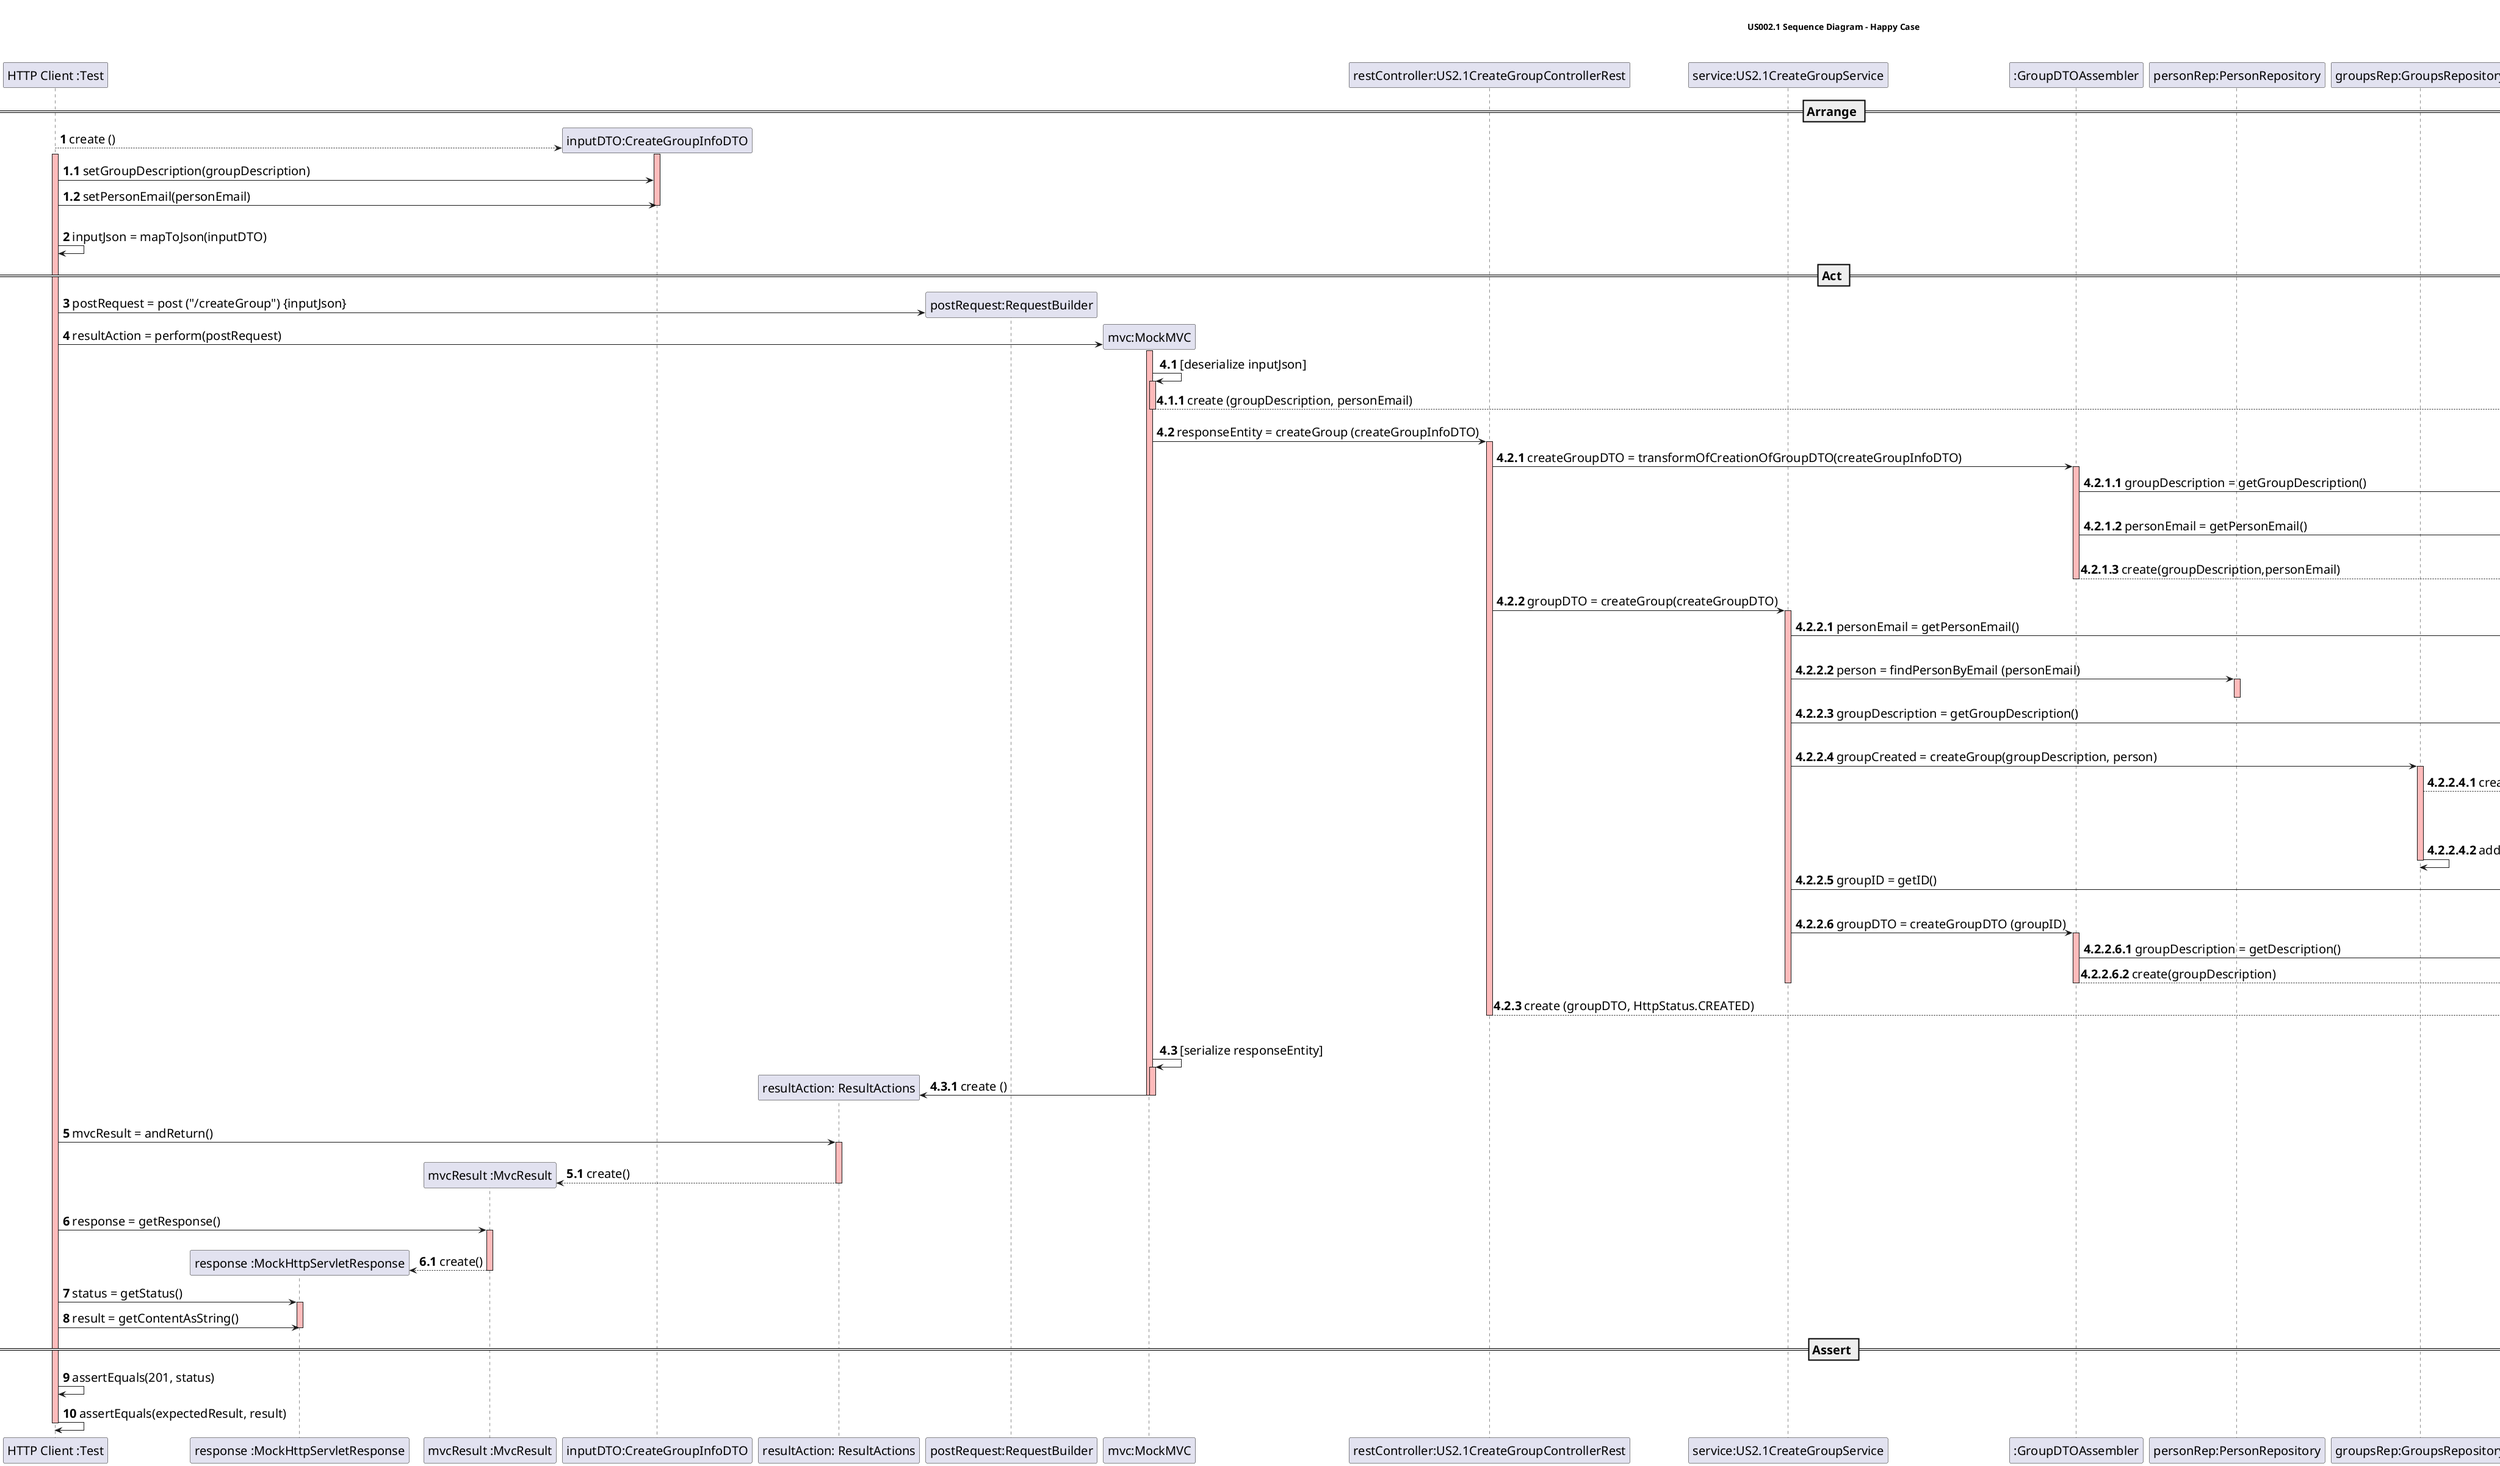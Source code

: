 @startuml

skinparam DefaultFontSize 20

title

 <b>US002.1 Sequence Diagram - Happy Case</b>


end title


participant "HTTP Client :Test"
participant "response :MockHttpServletResponse"
participant "mvcResult :MvcResult"
participant "inputDTO:CreateGroupInfoDTO"
participant "resultAction: ResultActions"
participant "postRequest:RequestBuilder"
participant "mvc:MockMVC"
participant "restController:US2.1CreateGroupControllerRest"
participant "service:US2.1CreateGroupService"
participant ":GroupDTOAssembler"
participant "personRep:PersonRepository"
participant "groupsRep:GroupsRepository"
participant "groupID:GroupID"




== Arrange ==

autonumber
create "inputDTO:CreateGroupInfoDTO"
"HTTP Client :Test" --> "inputDTO:CreateGroupInfoDTO": create ()
activate "HTTP Client :Test" #FFBBBB
autonumber 1.1
activate "inputDTO:CreateGroupInfoDTO" #FFBBBB
"HTTP Client :Test" -> "inputDTO:CreateGroupInfoDTO": setGroupDescription(groupDescription)
"HTTP Client :Test" -> "inputDTO:CreateGroupInfoDTO": setPersonEmail(personEmail)

deactivate "inputDTO:CreateGroupInfoDTO"

|||

autonumber 2
"HTTP Client :Test" -> "HTTP Client :Test": inputJson = mapToJson(inputDTO)

== Act ==

create "postRequest:RequestBuilder"
"HTTP Client :Test" -> "postRequest:RequestBuilder" : postRequest = post ("/createGroup") {inputJson}

create "mvc:MockMVC"
"HTTP Client :Test" -> "mvc:MockMVC": resultAction = perform(postRequest)


autonumber 4.1

activate "mvc:MockMVC" #FFBBBB
"mvc:MockMVC" -> "mvc:MockMVC" : [deserialize inputJson]
activate "mvc:MockMVC" #FFBBBB
autonumber 4.1.1
create "createGroupInfoDTO: CreateGroupInfoDTO"
"mvc:MockMVC" --> "createGroupInfoDTO: CreateGroupInfoDTO" : create (groupDescription, personEmail)
deactivate "mvc:MockMVC"

autonumber 4.2
"mvc:MockMVC" -> "restController:US2.1CreateGroupControllerRest" : responseEntity = createGroup (createGroupInfoDTO)

autonumber 4.2.1
activate "restController:US2.1CreateGroupControllerRest" #FFBBBB
"restController:US2.1CreateGroupControllerRest" -> ":GroupDTOAssembler": createGroupDTO = transformOfCreationOfGroupDTO(createGroupInfoDTO)

autonumber 4.2.1.1

activate ":GroupDTOAssembler" #FFBBBB

":GroupDTOAssembler" -> "createGroupInfoDTO: CreateGroupInfoDTO": groupDescription = getGroupDescription()

activate "createGroupInfoDTO: CreateGroupInfoDTO" #FFBBBB
deactivate "createGroupInfoDTO: CreateGroupInfoDTO" #FFBBBB

":GroupDTOAssembler" -> "createGroupInfoDTO: CreateGroupInfoDTO": personEmail = getPersonEmail()
activate "createGroupInfoDTO: CreateGroupInfoDTO" #FFBBBB
deactivate "createGroupInfoDTO: CreateGroupInfoDTO" #FFBBBB

create "createGroupDTO:CreateGroupDTO"
":GroupDTOAssembler" --> "createGroupDTO:CreateGroupDTO": create(groupDescription,personEmail)
deactivate ":GroupDTOAssembler"

autonumber 4.2.2
"restController:US2.1CreateGroupControllerRest" -> "service:US2.1CreateGroupService" : groupDTO = createGroup(createGroupDTO)


autonumber 4.2.2.1
activate "service:US2.1CreateGroupService" #FFBBBB
"service:US2.1CreateGroupService" -> "createGroupDTO:CreateGroupDTO" : personEmail = getPersonEmail()
activate "createGroupDTO:CreateGroupDTO" #FFBBBB
deactivate "createGroupDTO:CreateGroupDTO"

"service:US2.1CreateGroupService" -> "personRep:PersonRepository" : person = findPersonByEmail (personEmail)
activate "personRep:PersonRepository" #FFBBBB
deactivate "personRep:PersonRepository"

"service:US2.1CreateGroupService" -> "createGroupDTO:CreateGroupDTO" : groupDescription = getGroupDescription()
activate "createGroupDTO:CreateGroupDTO" #FFBBBB
deactivate "createGroupDTO:CreateGroupDTO"

"service:US2.1CreateGroupService" -> "groupsRep:GroupsRepository" : groupCreated = createGroup(groupDescription, person)
activate "groupsRep:GroupsRepository" #FFBBBB

autonumber 4.2.2.4.1
create "groupCreated:Group"
"groupsRep:GroupsRepository" --> "groupCreated:Group" : create(groupDescription, person)

activate "groupCreated:Group" #FFBBBB
autonumber 4.2.2.4.1.1
"groupCreated:Group" -> "groupCreated:Group" : addMember(person)
deactivate "groupCreated:Group"

autonumber 4.2.2.4.2
"groupsRep:GroupsRepository" -> "groupsRep:GroupsRepository" :add(groupCreated)
deactivate "groupsRep:GroupsRepository"

autonumber 4.2.2.5

"service:US2.1CreateGroupService" -> "groupCreated:Group" : groupID = getID()
activate "groupCreated:Group" #FFBBBB
deactivate "groupCreated:Group"

"service:US2.1CreateGroupService" -> ":GroupDTOAssembler" : groupDTO = createGroupDTO (groupID)

autonumber 4.2.2.6.1
activate ":GroupDTOAssembler" #FFBBBB
":GroupDTOAssembler" -> "groupID:GroupID" : groupDescription = getDescription()

create "groupDTO:GroupDTO"
":GroupDTOAssembler" --> "groupDTO:GroupDTO" : create(groupDescription)

deactivate ":GroupDTOAssembler"
deactivate "service:US2.1CreateGroupService"

autonumber 4.2.3
create "responseEntity:ResponseEntity"
"restController:US2.1CreateGroupControllerRest" --> "responseEntity:ResponseEntity" : create (groupDTO, HttpStatus.CREATED)
deactivate "restController:US2.1CreateGroupControllerRest"

|||

autonumber 4.3
"mvc:MockMVC" -> "mvc:MockMVC" : [serialize responseEntity]
activate "mvc:MockMVC" #FFBBBB

autonumber 4.3.1
create "resultAction: ResultActions"

"mvc:MockMVC" -> "resultAction: ResultActions" : create ()

deactivate "mvc:MockMVC" #FFBBBB
deactivate "mvc:MockMVC"

autonumber 5
|||

"HTTP Client :Test" -> "resultAction: ResultActions" : mvcResult = andReturn()
activate "resultAction: ResultActions" #FFBBBB
|||
create "mvcResult :MvcResult"
autonumber 5.1
"resultAction: ResultActions" --> "mvcResult :MvcResult" : create()
deactivate "resultAction: ResultActions"

|||

autonumber 6
"HTTP Client :Test" -> "mvcResult :MvcResult" : response = getResponse()

autonumber 6.1
|||
create "response :MockHttpServletResponse"
activate "mvcResult :MvcResult" #FFBBBB
"mvcResult :MvcResult" --> "response :MockHttpServletResponse" : create()
deactivate "mvcResult :MvcResult"

autonumber 7
"HTTP Client :Test" -> "response :MockHttpServletResponse" : status = getStatus()
activate "response :MockHttpServletResponse" #FFBBBB
"HTTP Client :Test" -> "response :MockHttpServletResponse" : result = getContentAsString()
deactivate "response :MockHttpServletResponse" #FFBBBB
== Assert ==

"HTTP Client :Test" -> "HTTP Client :Test" : assertEquals(201, status)
"HTTP Client :Test" -> "HTTP Client :Test" : assertEquals(expectedResult, result)
deactivate "HTTP Client :Test"

@enduml

